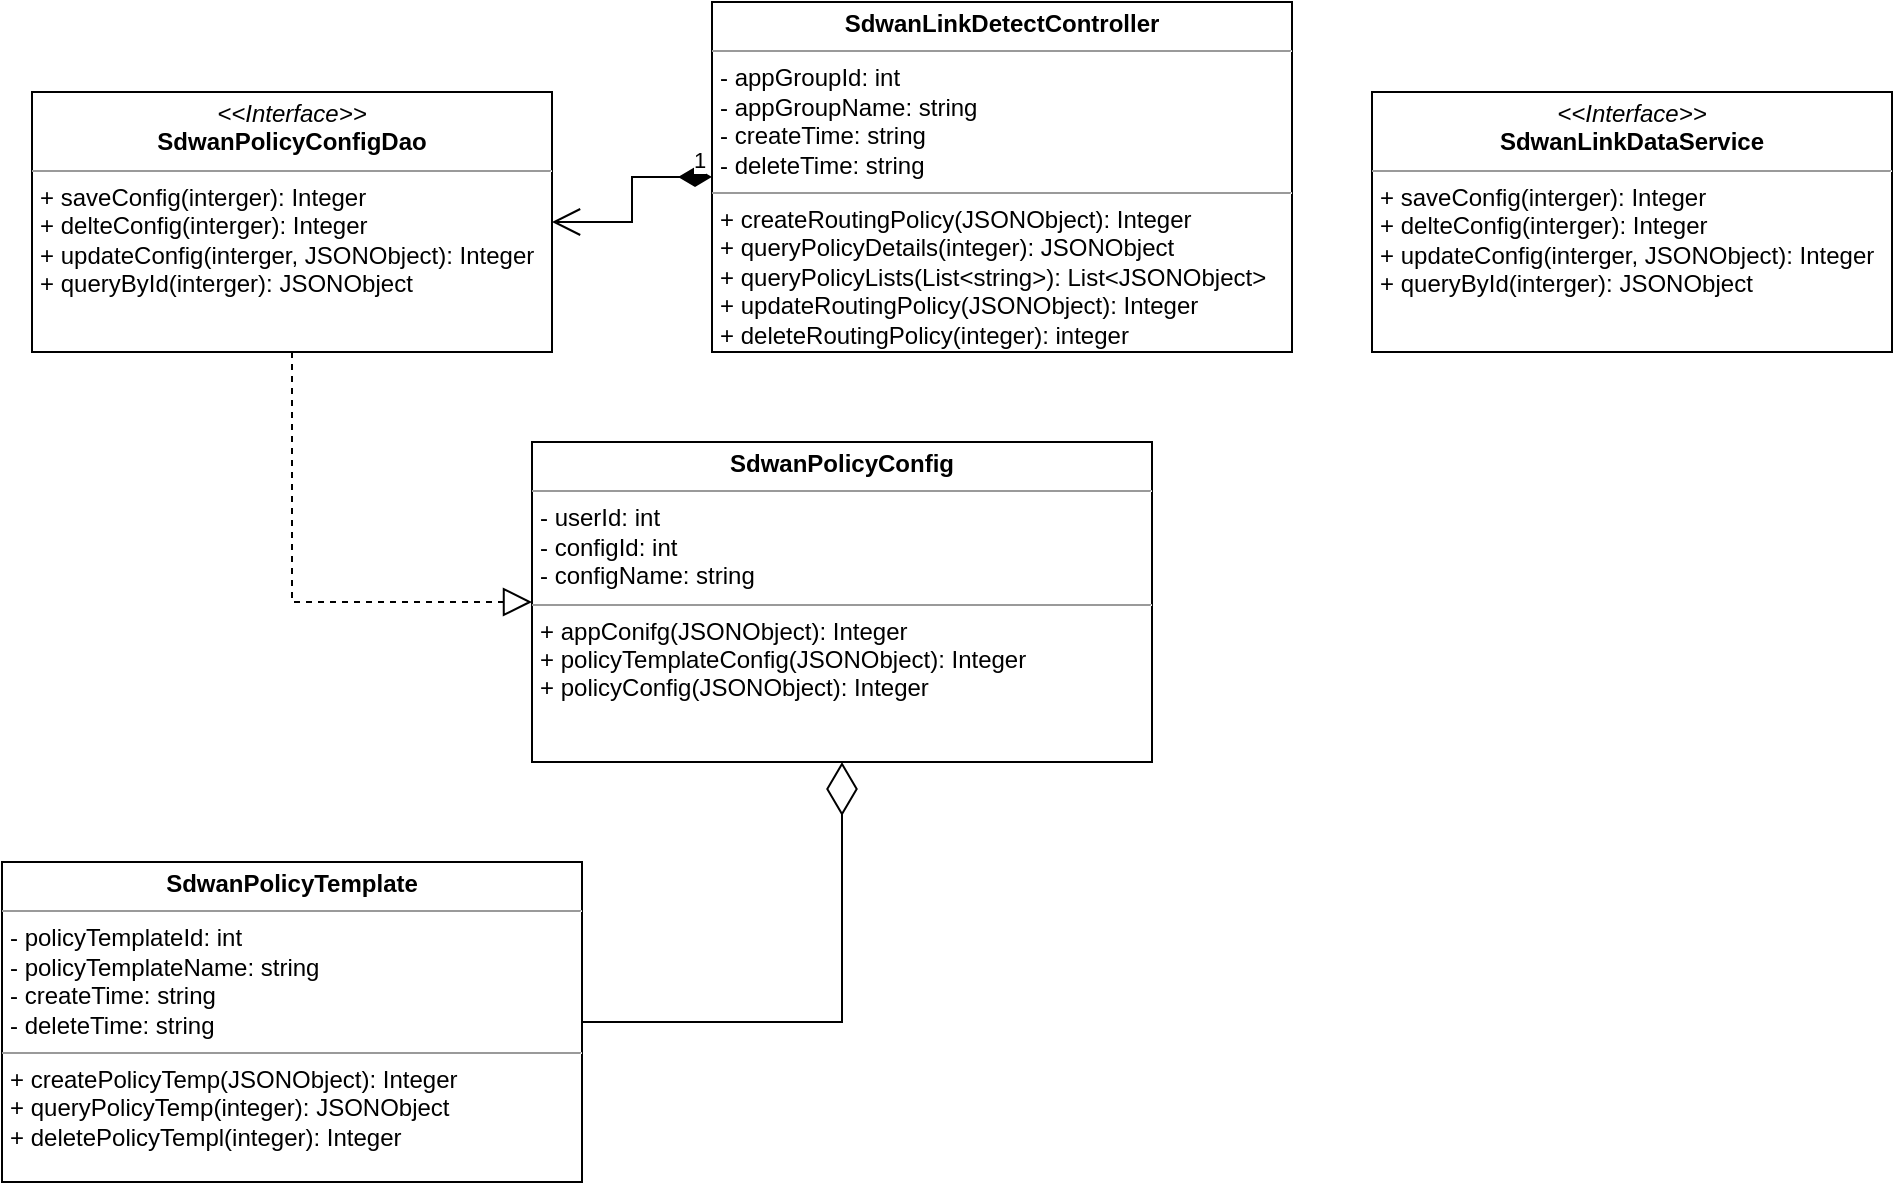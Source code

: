 <mxfile version="20.2.7" type="github">
  <diagram id="aXW2ySA9wljuXu6o23hV" name="第 1 页">
    <mxGraphModel dx="1076" dy="839" grid="1" gridSize="10" guides="1" tooltips="1" connect="1" arrows="1" fold="1" page="1" pageScale="1" pageWidth="827" pageHeight="1169" math="0" shadow="0">
      <root>
        <mxCell id="0" />
        <mxCell id="1" parent="0" />
        <mxCell id="oZT5lS4tC0AtJPevwrB1-1" value="&lt;p style=&quot;margin:0px;margin-top:4px;text-align:center;&quot;&gt;&lt;b&gt;SdwanPolicyConfig&lt;/b&gt;&lt;/p&gt;&lt;hr size=&quot;1&quot;&gt;&lt;p style=&quot;margin:0px;margin-left:4px;&quot;&gt;- userId:&amp;nbsp;int&lt;/p&gt;&lt;p style=&quot;margin:0px;margin-left:4px;&quot;&gt;- configId: int&lt;/p&gt;&lt;p style=&quot;margin:0px;margin-left:4px;&quot;&gt;- configName: string&lt;/p&gt;&lt;hr size=&quot;1&quot;&gt;&lt;p style=&quot;margin: 0px 0px 0px 4px;&quot;&gt;&lt;/p&gt;&lt;p style=&quot;margin: 0px 0px 0px 4px;&quot;&gt;+ appConifg(JSONObject): Integer&lt;br style=&quot;padding: 0px; margin: 0px;&quot;&gt;+&amp;nbsp;policyTemplateConfig(JSONObject): Integer&lt;br style=&quot;padding: 0px; margin: 0px;&quot;&gt;+&amp;nbsp;policyConfig(JSONObject): Integer&lt;/p&gt;" style="verticalAlign=top;align=left;overflow=fill;fontSize=12;fontFamily=Helvetica;html=1;" vertex="1" parent="1">
          <mxGeometry x="310" y="280" width="310" height="160" as="geometry" />
        </mxCell>
        <mxCell id="oZT5lS4tC0AtJPevwrB1-2" value="&lt;p style=&quot;margin:0px;margin-top:4px;text-align:center;&quot;&gt;&lt;i&gt;&amp;lt;&amp;lt;Interface&amp;gt;&amp;gt;&lt;/i&gt;&lt;br&gt;&lt;b&gt;SdwanPolicyConfigDao&lt;/b&gt;&lt;/p&gt;&lt;hr size=&quot;1&quot;&gt;&lt;p style=&quot;margin: 0px 0px 0px 4px;&quot;&gt;+ saveConfig(interger): Integer&lt;br style=&quot;padding: 0px; margin: 0px;&quot;&gt;+&amp;nbsp;delteConfig(interger): Integer&lt;br&gt;&lt;/p&gt;&lt;p style=&quot;margin: 0px 0px 0px 4px;&quot;&gt;+ updateConfig(interger, JSONObject): Integer&lt;/p&gt;&lt;p style=&quot;margin: 0px 0px 0px 4px;&quot;&gt;+ queryById(interger): JSONObject&lt;/p&gt;&lt;p style=&quot;margin:0px;margin-left:4px;&quot;&gt;&lt;/p&gt;" style="verticalAlign=top;align=left;overflow=fill;fontSize=12;fontFamily=Helvetica;html=1;" vertex="1" parent="1">
          <mxGeometry x="60" y="105" width="260" height="130" as="geometry" />
        </mxCell>
        <mxCell id="oZT5lS4tC0AtJPevwrB1-3" value="" style="endArrow=block;dashed=1;endFill=0;endSize=12;html=1;rounded=0;entryX=0;entryY=0.5;entryDx=0;entryDy=0;exitX=0.5;exitY=1;exitDx=0;exitDy=0;" edge="1" parent="1" source="oZT5lS4tC0AtJPevwrB1-2" target="oZT5lS4tC0AtJPevwrB1-1">
          <mxGeometry width="160" relative="1" as="geometry">
            <mxPoint x="165.28" y="396.525" as="sourcePoint" />
            <mxPoint x="367.5" y="535.0" as="targetPoint" />
            <Array as="points">
              <mxPoint x="190" y="360" />
            </Array>
          </mxGeometry>
        </mxCell>
        <mxCell id="oZT5lS4tC0AtJPevwrB1-4" value="&lt;p style=&quot;margin:0px;margin-top:4px;text-align:center;&quot;&gt;&lt;span style=&quot;background-color: initial;&quot;&gt;&lt;b&gt;SdwanLinkDetect&lt;/b&gt;&lt;/span&gt;&lt;b style=&quot;background-color: initial;&quot;&gt;Controller&lt;/b&gt;&lt;/p&gt;&lt;hr size=&quot;1&quot;&gt;&lt;p style=&quot;margin: 0px 0px 0px 4px;&quot;&gt;-&amp;nbsp;appGroupId:&amp;nbsp;int&lt;/p&gt;&lt;p style=&quot;margin: 0px 0px 0px 4px;&quot;&gt;- appGroupName: string&lt;/p&gt;&lt;p style=&quot;margin: 0px 0px 0px 4px;&quot;&gt;- createTime: string&lt;/p&gt;&lt;p style=&quot;margin: 0px 0px 0px 4px;&quot;&gt;- deleteTime: string&lt;/p&gt;&lt;hr size=&quot;1&quot;&gt;&lt;p style=&quot;margin: 0px 0px 0px 4px;&quot;&gt;&lt;/p&gt;&lt;p style=&quot;margin: 0px 0px 0px 4px;&quot;&gt;+&amp;nbsp;createRoutingPolicy(JSONObject): Integer&lt;br style=&quot;padding: 0px; margin: 0px;&quot;&gt;+&amp;nbsp;queryPolicyDetails(integer):&amp;nbsp;JSONObject&lt;/p&gt;&lt;p style=&quot;margin: 0px 0px 0px 4px;&quot;&gt;+&amp;nbsp;queryPolicyLists(List&amp;lt;string&amp;gt;): List&amp;lt;JSONObject&amp;gt;&lt;br style=&quot;padding: 0px; margin: 0px;&quot;&gt;+ updateRoutingPolicy(JSONObject): Integer&lt;/p&gt;&lt;p style=&quot;margin: 0px 0px 0px 4px;&quot;&gt;+ deleteRoutingPolicy(integer): integer&lt;/p&gt;" style="verticalAlign=top;align=left;overflow=fill;fontSize=12;fontFamily=Helvetica;html=1;" vertex="1" parent="1">
          <mxGeometry x="400" y="60" width="290" height="175" as="geometry" />
        </mxCell>
        <mxCell id="oZT5lS4tC0AtJPevwrB1-5" value="&lt;p style=&quot;margin:0px;margin-top:4px;text-align:center;&quot;&gt;&lt;b&gt;SdwanPolicyTemplate&lt;/b&gt;&lt;/p&gt;&lt;hr size=&quot;1&quot;&gt;&lt;p style=&quot;margin: 0px 0px 0px 4px;&quot;&gt;- policyTemplateId:&amp;nbsp;int&lt;/p&gt;&lt;p style=&quot;margin: 0px 0px 0px 4px;&quot;&gt;- policyTemplateName: string&lt;/p&gt;&lt;p style=&quot;margin: 0px 0px 0px 4px;&quot;&gt;- createTime: string&lt;/p&gt;&lt;p style=&quot;margin: 0px 0px 0px 4px;&quot;&gt;- deleteTime: string&lt;/p&gt;&lt;hr size=&quot;1&quot;&gt;&lt;p style=&quot;margin: 0px 0px 0px 4px;&quot;&gt;&lt;/p&gt;&lt;p style=&quot;margin: 0px 0px 0px 4px;&quot;&gt;+ createPolicyTemp(JSONObject): Integer&lt;br style=&quot;padding: 0px; margin: 0px;&quot;&gt;+ queryPolicyTemp(integer): JSONObject&lt;br style=&quot;padding: 0px; margin: 0px;&quot;&gt;+&amp;nbsp;deletePolicyTempl(integer): Integer&lt;/p&gt;" style="verticalAlign=top;align=left;overflow=fill;fontSize=12;fontFamily=Helvetica;html=1;" vertex="1" parent="1">
          <mxGeometry x="45" y="490" width="290" height="160" as="geometry" />
        </mxCell>
        <mxCell id="oZT5lS4tC0AtJPevwrB1-9" value="" style="endArrow=diamondThin;endFill=0;endSize=24;html=1;rounded=0;entryX=0.5;entryY=1;entryDx=0;entryDy=0;exitX=1;exitY=0.5;exitDx=0;exitDy=0;" edge="1" parent="1" source="oZT5lS4tC0AtJPevwrB1-5" target="oZT5lS4tC0AtJPevwrB1-1">
          <mxGeometry width="160" relative="1" as="geometry">
            <mxPoint x="340" y="585" as="sourcePoint" />
            <mxPoint x="406.14" y="20.08" as="targetPoint" />
            <Array as="points">
              <mxPoint x="465" y="570" />
            </Array>
          </mxGeometry>
        </mxCell>
        <mxCell id="oZT5lS4tC0AtJPevwrB1-10" value="1" style="endArrow=open;html=1;endSize=12;startArrow=diamondThin;startSize=14;startFill=1;edgeStyle=orthogonalEdgeStyle;align=left;verticalAlign=bottom;rounded=0;exitX=0;exitY=0.5;exitDx=0;exitDy=0;" edge="1" parent="1" source="oZT5lS4tC0AtJPevwrB1-4" target="oZT5lS4tC0AtJPevwrB1-2">
          <mxGeometry x="-0.778" relative="1" as="geometry">
            <mxPoint x="360" y="210" as="sourcePoint" />
            <mxPoint x="520" y="210" as="targetPoint" />
            <mxPoint as="offset" />
          </mxGeometry>
        </mxCell>
        <mxCell id="oZT5lS4tC0AtJPevwrB1-11" value="&lt;p style=&quot;margin:0px;margin-top:4px;text-align:center;&quot;&gt;&lt;i&gt;&amp;lt;&amp;lt;Interface&amp;gt;&amp;gt;&lt;/i&gt;&lt;br&gt;&lt;span style=&quot;background-color: initial;&quot;&gt;&lt;b&gt;SdwanLinkDataS&lt;/b&gt;&lt;/span&gt;&lt;b style=&quot;background-color: initial;&quot;&gt;ervice&lt;/b&gt;&lt;/p&gt;&lt;hr size=&quot;1&quot;&gt;&lt;p style=&quot;margin: 0px 0px 0px 4px;&quot;&gt;+ saveConfig(interger): Integer&lt;br style=&quot;padding: 0px; margin: 0px;&quot;&gt;+&amp;nbsp;delteConfig(interger): Integer&lt;br&gt;&lt;/p&gt;&lt;p style=&quot;margin: 0px 0px 0px 4px;&quot;&gt;+ updateConfig(interger, JSONObject): Integer&lt;/p&gt;&lt;p style=&quot;margin: 0px 0px 0px 4px;&quot;&gt;+ queryById(interger): JSONObject&lt;/p&gt;&lt;p style=&quot;margin:0px;margin-left:4px;&quot;&gt;&lt;/p&gt;" style="verticalAlign=top;align=left;overflow=fill;fontSize=12;fontFamily=Helvetica;html=1;" vertex="1" parent="1">
          <mxGeometry x="730" y="105" width="260" height="130" as="geometry" />
        </mxCell>
      </root>
    </mxGraphModel>
  </diagram>
</mxfile>
